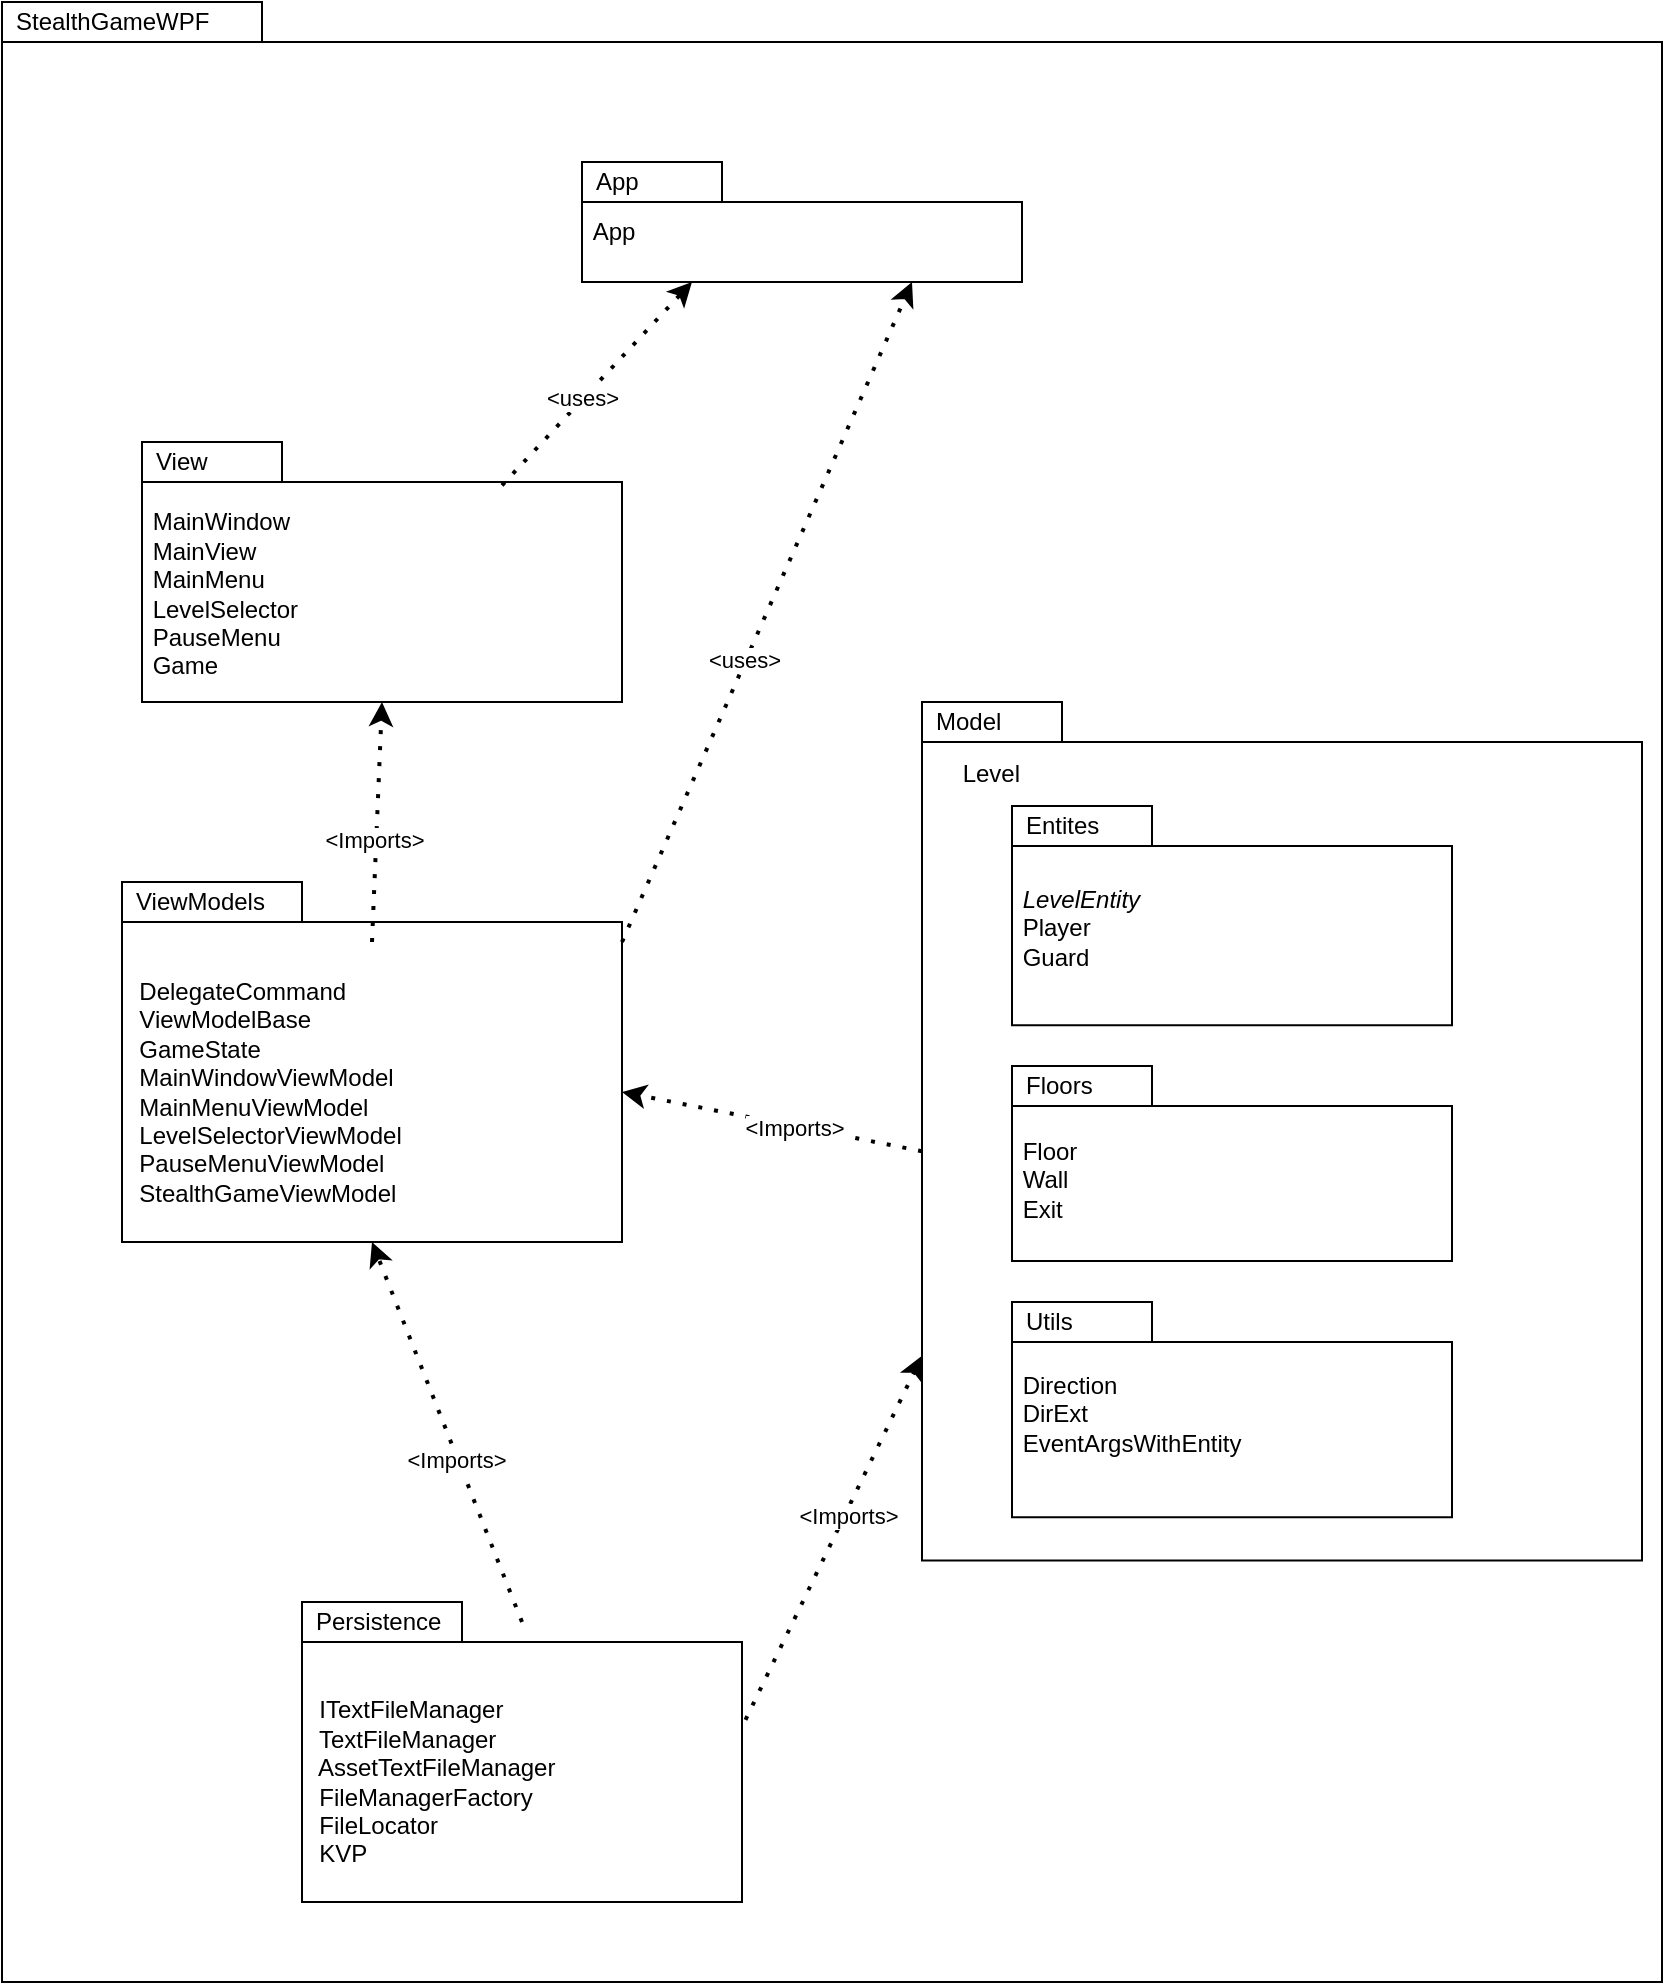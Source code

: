 <mxfile version="24.7.17">
  <diagram name="Page-1" id="QuC0YGXa8IvMpPQQBcSU">
    <mxGraphModel dx="2074" dy="1196" grid="1" gridSize="10" guides="1" tooltips="1" connect="1" arrows="1" fold="1" page="1" pageScale="1" pageWidth="850" pageHeight="1100" math="0" shadow="0">
      <root>
        <mxCell id="0" />
        <mxCell id="1" parent="0" />
        <mxCell id="5Jj4woaWKfMn611ZWiB8-8" value="" style="group" parent="1" vertex="1" connectable="0">
          <mxGeometry x="10" y="60" width="830" height="990" as="geometry" />
        </mxCell>
        <mxCell id="5Jj4woaWKfMn611ZWiB8-9" value="StealthGameWPF" style="shape=folder;xSize=90;align=left;spacingLeft=10;align=left;verticalAlign=top;spacingLeft=5;spacingTop=-4;tabWidth=130;tabHeight=20;tabPosition=left;html=1;recursiveResize=0;" parent="5Jj4woaWKfMn611ZWiB8-8" vertex="1">
          <mxGeometry width="830.0" height="990" as="geometry" />
        </mxCell>
        <mxCell id="0tbEQ6e22UGZv4pJAnpX-16" value="" style="group" parent="5Jj4woaWKfMn611ZWiB8-8" vertex="1" connectable="0">
          <mxGeometry x="150" y="800" width="220" height="180" as="geometry" />
        </mxCell>
        <mxCell id="0tbEQ6e22UGZv4pJAnpX-17" value="Persistence" style="shape=folder;xSize=90;align=left;spacingLeft=10;align=left;verticalAlign=top;spacingLeft=5;spacingTop=-4;tabWidth=80;tabHeight=20;tabPosition=left;html=1;recursiveResize=0;" parent="0tbEQ6e22UGZv4pJAnpX-16" vertex="1">
          <mxGeometry width="220.0" height="150.0" as="geometry" />
        </mxCell>
        <mxCell id="0tbEQ6e22UGZv4pJAnpX-18" value="&amp;nbsp; ITextFileManager&lt;div&gt;&amp;nbsp; TextFileManager&lt;/div&gt;&lt;div&gt;&amp;nbsp; AssetTextFileManager&lt;/div&gt;&lt;div&gt;&amp;nbsp; FileManagerFactory&lt;/div&gt;&lt;div&gt;&amp;nbsp; FileLocator&lt;/div&gt;&lt;div&gt;&amp;nbsp; KVP&lt;/div&gt;" style="text;html=1;align=left;verticalAlign=middle;whiteSpace=wrap;rounded=0;" parent="0tbEQ6e22UGZv4pJAnpX-16" vertex="1">
          <mxGeometry y="35" width="220" height="110" as="geometry" />
        </mxCell>
        <mxCell id="0tbEQ6e22UGZv4pJAnpX-19" value="" style="group" parent="5Jj4woaWKfMn611ZWiB8-8" vertex="1" connectable="0">
          <mxGeometry x="70" y="220" width="240" height="130" as="geometry" />
        </mxCell>
        <mxCell id="0tbEQ6e22UGZv4pJAnpX-20" value="View" style="shape=folder;xSize=90;align=left;spacingLeft=10;align=left;verticalAlign=top;spacingLeft=5;spacingTop=-4;tabWidth=70;tabHeight=20;tabPosition=left;html=1;recursiveResize=0;" parent="0tbEQ6e22UGZv4pJAnpX-19" vertex="1">
          <mxGeometry width="240.0" height="130.0" as="geometry" />
        </mxCell>
        <mxCell id="0tbEQ6e22UGZv4pJAnpX-21" value="&amp;nbsp;MainWindow&lt;div&gt;&amp;nbsp;MainView&lt;br&gt;&lt;div&gt;&amp;nbsp;MainMenu&lt;/div&gt;&lt;div&gt;&amp;nbsp;LevelSelector&lt;/div&gt;&lt;div&gt;&amp;nbsp;PauseMenu&lt;/div&gt;&lt;div&gt;&amp;nbsp;Game&lt;/div&gt;&lt;/div&gt;" style="text;html=1;align=left;verticalAlign=middle;whiteSpace=wrap;rounded=0;" parent="0tbEQ6e22UGZv4pJAnpX-19" vertex="1">
          <mxGeometry y="21.667" width="240.0" height="108.333" as="geometry" />
        </mxCell>
        <mxCell id="0tbEQ6e22UGZv4pJAnpX-1" value="" style="group" parent="5Jj4woaWKfMn611ZWiB8-8" vertex="1" connectable="0">
          <mxGeometry x="60" y="440" width="250" height="180" as="geometry" />
        </mxCell>
        <mxCell id="0tbEQ6e22UGZv4pJAnpX-2" value="ViewModels" style="shape=folder;xSize=90;align=left;spacingLeft=10;align=left;verticalAlign=top;spacingLeft=5;spacingTop=-4;tabWidth=90;tabHeight=20;tabPosition=left;html=1;recursiveResize=0;" parent="0tbEQ6e22UGZv4pJAnpX-1" vertex="1">
          <mxGeometry width="250" height="180" as="geometry" />
        </mxCell>
        <mxCell id="0tbEQ6e22UGZv4pJAnpX-3" value="&amp;nbsp; DelegateCommand&lt;div&gt;&amp;nbsp; ViewModelBase&lt;/div&gt;&lt;div&gt;&amp;nbsp; GameState&lt;/div&gt;&lt;div&gt;&amp;nbsp; MainWindowViewModel&lt;/div&gt;&lt;div&gt;&amp;nbsp; MainMenuViewModel&lt;/div&gt;&lt;div&gt;&amp;nbsp; LevelSelectorViewModel&lt;/div&gt;&lt;div&gt;&amp;nbsp; PauseMenuViewModel&lt;/div&gt;&lt;div&gt;&amp;nbsp; StealthGameViewModel&lt;/div&gt;" style="text;html=1;align=left;verticalAlign=middle;whiteSpace=wrap;rounded=0;" parent="0tbEQ6e22UGZv4pJAnpX-1" vertex="1">
          <mxGeometry y="30" width="250" height="150.0" as="geometry" />
        </mxCell>
        <mxCell id="0tbEQ6e22UGZv4pJAnpX-22" value="" style="endArrow=classic;dashed=1;html=1;dashPattern=1 3;strokeWidth=2;rounded=0;exitX=0.5;exitY=0;exitDx=0;exitDy=0;entryX=0.5;entryY=1;entryDx=0;entryDy=0;endFill=1;" parent="5Jj4woaWKfMn611ZWiB8-8" source="0tbEQ6e22UGZv4pJAnpX-3" target="0tbEQ6e22UGZv4pJAnpX-21" edge="1">
          <mxGeometry width="50" height="50" relative="1" as="geometry">
            <mxPoint x="390" y="560" as="sourcePoint" />
            <mxPoint x="440" y="510" as="targetPoint" />
          </mxGeometry>
        </mxCell>
        <mxCell id="0tbEQ6e22UGZv4pJAnpX-23" value="&amp;lt;Imports&amp;gt;" style="edgeLabel;html=1;align=center;verticalAlign=middle;resizable=0;points=[];" parent="0tbEQ6e22UGZv4pJAnpX-22" vertex="1" connectable="0">
          <mxGeometry x="-0.145" y="1" relative="1" as="geometry">
            <mxPoint as="offset" />
          </mxGeometry>
        </mxCell>
        <mxCell id="0tbEQ6e22UGZv4pJAnpX-4" value="" style="group" parent="1" vertex="1" connectable="0">
          <mxGeometry x="470" y="410" width="360" height="432" as="geometry" />
        </mxCell>
        <mxCell id="0tbEQ6e22UGZv4pJAnpX-5" value="Model" style="shape=folder;xSize=90;align=left;spacingLeft=10;align=left;verticalAlign=top;spacingLeft=5;spacingTop=-4;tabWidth=70;tabHeight=20;tabPosition=left;html=1;recursiveResize=0;" parent="0tbEQ6e22UGZv4pJAnpX-4" vertex="1">
          <mxGeometry width="360" height="429.231" as="geometry" />
        </mxCell>
        <mxCell id="0tbEQ6e22UGZv4pJAnpX-6" value="&amp;nbsp;Level" style="text;html=1;align=left;verticalAlign=middle;whiteSpace=wrap;rounded=0;" parent="0tbEQ6e22UGZv4pJAnpX-4" vertex="1">
          <mxGeometry x="15" y="20.676" width="360" height="31.323" as="geometry" />
        </mxCell>
        <mxCell id="0tbEQ6e22UGZv4pJAnpX-7" value="" style="group" parent="0tbEQ6e22UGZv4pJAnpX-4" vertex="1" connectable="0">
          <mxGeometry x="45" y="52.001" width="220" height="179.006" as="geometry" />
        </mxCell>
        <mxCell id="0tbEQ6e22UGZv4pJAnpX-8" value="Entites" style="shape=folder;xSize=90;align=left;spacingLeft=10;align=left;verticalAlign=top;spacingLeft=5;spacingTop=-4;tabWidth=70;tabHeight=20;tabPosition=left;html=1;recursiveResize=0;" parent="0tbEQ6e22UGZv4pJAnpX-7" vertex="1">
          <mxGeometry width="220.0" height="109.675" as="geometry" />
        </mxCell>
        <mxCell id="0tbEQ6e22UGZv4pJAnpX-9" value="&lt;i&gt;&amp;nbsp;LevelEntity&lt;/i&gt;&lt;div&gt;&amp;nbsp;Player&lt;/div&gt;&lt;div&gt;&amp;nbsp;Guard&lt;/div&gt;" style="text;html=1;align=left;verticalAlign=middle;whiteSpace=wrap;rounded=0;" parent="0tbEQ6e22UGZv4pJAnpX-7" vertex="1">
          <mxGeometry y="18.288" width="220" height="86.131" as="geometry" />
        </mxCell>
        <mxCell id="0tbEQ6e22UGZv4pJAnpX-10" value="" style="group" parent="0tbEQ6e22UGZv4pJAnpX-4" vertex="1" connectable="0">
          <mxGeometry x="45" y="182.005" width="220" height="97.439" as="geometry" />
        </mxCell>
        <mxCell id="0tbEQ6e22UGZv4pJAnpX-11" value="Floors" style="shape=folder;xSize=90;align=left;spacingLeft=10;align=left;verticalAlign=top;spacingLeft=5;spacingTop=-4;tabWidth=70;tabHeight=20;tabPosition=left;html=1;recursiveResize=0;" parent="0tbEQ6e22UGZv4pJAnpX-10" vertex="1">
          <mxGeometry width="220.0" height="97.439" as="geometry" />
        </mxCell>
        <mxCell id="0tbEQ6e22UGZv4pJAnpX-12" value="&amp;nbsp;Floor&lt;div&gt;&amp;nbsp;Wall&lt;/div&gt;&lt;div&gt;&amp;nbsp;Exit&lt;/div&gt;" style="text;html=1;align=left;verticalAlign=middle;whiteSpace=wrap;rounded=0;" parent="0tbEQ6e22UGZv4pJAnpX-10" vertex="1">
          <mxGeometry y="16.24" width="220.0" height="81.199" as="geometry" />
        </mxCell>
        <mxCell id="0tbEQ6e22UGZv4pJAnpX-13" value="" style="group" parent="0tbEQ6e22UGZv4pJAnpX-4" vertex="1" connectable="0">
          <mxGeometry x="45" y="300" width="220" height="107.6" as="geometry" />
        </mxCell>
        <mxCell id="0tbEQ6e22UGZv4pJAnpX-14" value="Utils" style="shape=folder;xSize=90;align=left;spacingLeft=10;align=left;verticalAlign=top;spacingLeft=5;spacingTop=-4;tabWidth=70;tabHeight=20;tabPosition=left;html=1;recursiveResize=0;" parent="0tbEQ6e22UGZv4pJAnpX-13" vertex="1">
          <mxGeometry width="220.0" height="107.6" as="geometry" />
        </mxCell>
        <mxCell id="0tbEQ6e22UGZv4pJAnpX-15" value="&amp;nbsp;Direction&lt;div&gt;&amp;nbsp;DirExt&lt;/div&gt;&lt;div&gt;&amp;nbsp;EventArgsWithEntity&lt;/div&gt;&lt;div&gt;&lt;br&gt;&lt;/div&gt;" style="text;html=1;align=left;verticalAlign=middle;whiteSpace=wrap;rounded=0;" parent="0tbEQ6e22UGZv4pJAnpX-13" vertex="1">
          <mxGeometry y="17.933" width="220.0" height="89.667" as="geometry" />
        </mxCell>
        <mxCell id="0tbEQ6e22UGZv4pJAnpX-24" value="" style="endArrow=none;dashed=1;html=1;dashPattern=1 3;strokeWidth=2;rounded=0;exitX=0;exitY=0;exitDx=0;exitDy=326.923;entryX=1;entryY=0.25;entryDx=0;entryDy=0;endFill=0;exitPerimeter=0;startArrow=classic;startFill=1;" parent="1" source="0tbEQ6e22UGZv4pJAnpX-5" target="0tbEQ6e22UGZv4pJAnpX-18" edge="1">
          <mxGeometry width="50" height="50" relative="1" as="geometry">
            <mxPoint x="415" y="890" as="sourcePoint" />
            <mxPoint x="380" y="700" as="targetPoint" />
          </mxGeometry>
        </mxCell>
        <mxCell id="0tbEQ6e22UGZv4pJAnpX-25" value="&amp;lt;Imports&amp;gt;" style="edgeLabel;html=1;align=center;verticalAlign=middle;resizable=0;points=[];" parent="0tbEQ6e22UGZv4pJAnpX-24" vertex="1" connectable="0">
          <mxGeometry x="-0.145" y="1" relative="1" as="geometry">
            <mxPoint as="offset" />
          </mxGeometry>
        </mxCell>
        <mxCell id="0tbEQ6e22UGZv4pJAnpX-26" value="" style="endArrow=classic;dashed=1;html=1;dashPattern=1 3;strokeWidth=2;rounded=0;exitX=0;exitY=0;exitDx=0;exitDy=224.615;entryX=1;entryY=0.5;entryDx=0;entryDy=0;endFill=1;exitPerimeter=0;" parent="1" source="0tbEQ6e22UGZv4pJAnpX-5" target="0tbEQ6e22UGZv4pJAnpX-3" edge="1">
          <mxGeometry width="50" height="50" relative="1" as="geometry">
            <mxPoint x="443" y="750" as="sourcePoint" />
            <mxPoint x="408" y="560" as="targetPoint" />
          </mxGeometry>
        </mxCell>
        <mxCell id="0tbEQ6e22UGZv4pJAnpX-27" value="&amp;lt;Imports&amp;gt;" style="edgeLabel;html=1;align=center;verticalAlign=middle;resizable=0;points=[];" parent="0tbEQ6e22UGZv4pJAnpX-26" vertex="1" connectable="0">
          <mxGeometry x="-0.145" y="1" relative="1" as="geometry">
            <mxPoint as="offset" />
          </mxGeometry>
        </mxCell>
        <mxCell id="0tbEQ6e22UGZv4pJAnpX-28" value="" style="endArrow=classic;dashed=1;html=1;dashPattern=1 3;strokeWidth=2;rounded=0;entryX=0.5;entryY=1;entryDx=0;entryDy=0;endFill=1;" parent="1" target="0tbEQ6e22UGZv4pJAnpX-3" edge="1">
          <mxGeometry width="50" height="50" relative="1" as="geometry">
            <mxPoint x="270" y="870" as="sourcePoint" />
            <mxPoint x="425" y="820" as="targetPoint" />
          </mxGeometry>
        </mxCell>
        <mxCell id="0tbEQ6e22UGZv4pJAnpX-29" value="&amp;lt;Imports&amp;gt;" style="edgeLabel;html=1;align=center;verticalAlign=middle;resizable=0;points=[];" parent="0tbEQ6e22UGZv4pJAnpX-28" vertex="1" connectable="0">
          <mxGeometry x="-0.145" y="1" relative="1" as="geometry">
            <mxPoint as="offset" />
          </mxGeometry>
        </mxCell>
        <mxCell id="5Jj4woaWKfMn611ZWiB8-1" value="" style="group" parent="1" vertex="1" connectable="0">
          <mxGeometry x="300" y="140" width="220" height="60" as="geometry" />
        </mxCell>
        <mxCell id="5Jj4woaWKfMn611ZWiB8-2" value="App" style="shape=folder;xSize=90;align=left;spacingLeft=10;align=left;verticalAlign=top;spacingLeft=5;spacingTop=-4;tabWidth=70;tabHeight=20;tabPosition=left;html=1;recursiveResize=0;" parent="5Jj4woaWKfMn611ZWiB8-1" vertex="1">
          <mxGeometry width="220.0" height="60" as="geometry" />
        </mxCell>
        <mxCell id="5Jj4woaWKfMn611ZWiB8-3" value="&amp;nbsp;App" style="text;html=1;align=left;verticalAlign=middle;whiteSpace=wrap;rounded=0;" parent="5Jj4woaWKfMn611ZWiB8-1" vertex="1">
          <mxGeometry y="10" width="220.0" height="50.0" as="geometry" />
        </mxCell>
        <mxCell id="5Jj4woaWKfMn611ZWiB8-4" value="" style="endArrow=classic;dashed=1;html=1;dashPattern=1 3;strokeWidth=2;rounded=0;exitX=0.75;exitY=0;exitDx=0;exitDy=0;entryX=0.25;entryY=1;entryDx=0;entryDy=0;endFill=1;" parent="1" source="0tbEQ6e22UGZv4pJAnpX-21" target="5Jj4woaWKfMn611ZWiB8-3" edge="1">
          <mxGeometry width="50" height="50" relative="1" as="geometry">
            <mxPoint x="230" y="670" as="sourcePoint" />
            <mxPoint x="230" y="470" as="targetPoint" />
          </mxGeometry>
        </mxCell>
        <mxCell id="5Jj4woaWKfMn611ZWiB8-5" value="&amp;lt;uses&amp;gt;" style="edgeLabel;html=1;align=center;verticalAlign=middle;resizable=0;points=[];" parent="5Jj4woaWKfMn611ZWiB8-4" vertex="1" connectable="0">
          <mxGeometry x="-0.145" y="1" relative="1" as="geometry">
            <mxPoint as="offset" />
          </mxGeometry>
        </mxCell>
        <mxCell id="5Jj4woaWKfMn611ZWiB8-6" value="" style="endArrow=classic;dashed=1;html=1;dashPattern=1 3;strokeWidth=2;rounded=0;exitX=1;exitY=0;exitDx=0;exitDy=0;entryX=0.75;entryY=1;entryDx=0;entryDy=0;endFill=1;" parent="1" source="0tbEQ6e22UGZv4pJAnpX-3" target="5Jj4woaWKfMn611ZWiB8-3" edge="1">
          <mxGeometry width="50" height="50" relative="1" as="geometry">
            <mxPoint x="240" y="680" as="sourcePoint" />
            <mxPoint x="240" y="480" as="targetPoint" />
          </mxGeometry>
        </mxCell>
        <mxCell id="5Jj4woaWKfMn611ZWiB8-7" value="&amp;lt;uses&amp;gt;" style="edgeLabel;html=1;align=center;verticalAlign=middle;resizable=0;points=[];" parent="5Jj4woaWKfMn611ZWiB8-6" vertex="1" connectable="0">
          <mxGeometry x="-0.145" y="1" relative="1" as="geometry">
            <mxPoint as="offset" />
          </mxGeometry>
        </mxCell>
      </root>
    </mxGraphModel>
  </diagram>
</mxfile>

